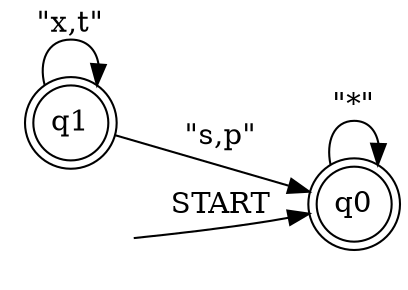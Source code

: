 # ----------------------------------- 
#Title:   G(!p || F(s && XFt))
#From:  patterns.projects.cs.ksu.edu/documentation/patterns/ltl.shtml 
# alphabet : [x, p, s, t]
# ----------------------------------- 
 
 
digraph G {
  rankdir=LR;
  q0 [shape=doublecircle, margin=0];
  q1 [shape=doublecircle, margin=0];
  start0 [shape=none, style=invis];
  q1 -> q1  [label="\"x,t\""];
  q0 -> q0  [label="\"*\""];
  q1 -> q0  [label="\"s,p\""];
  start0 -> q0 [label="START"];
}
